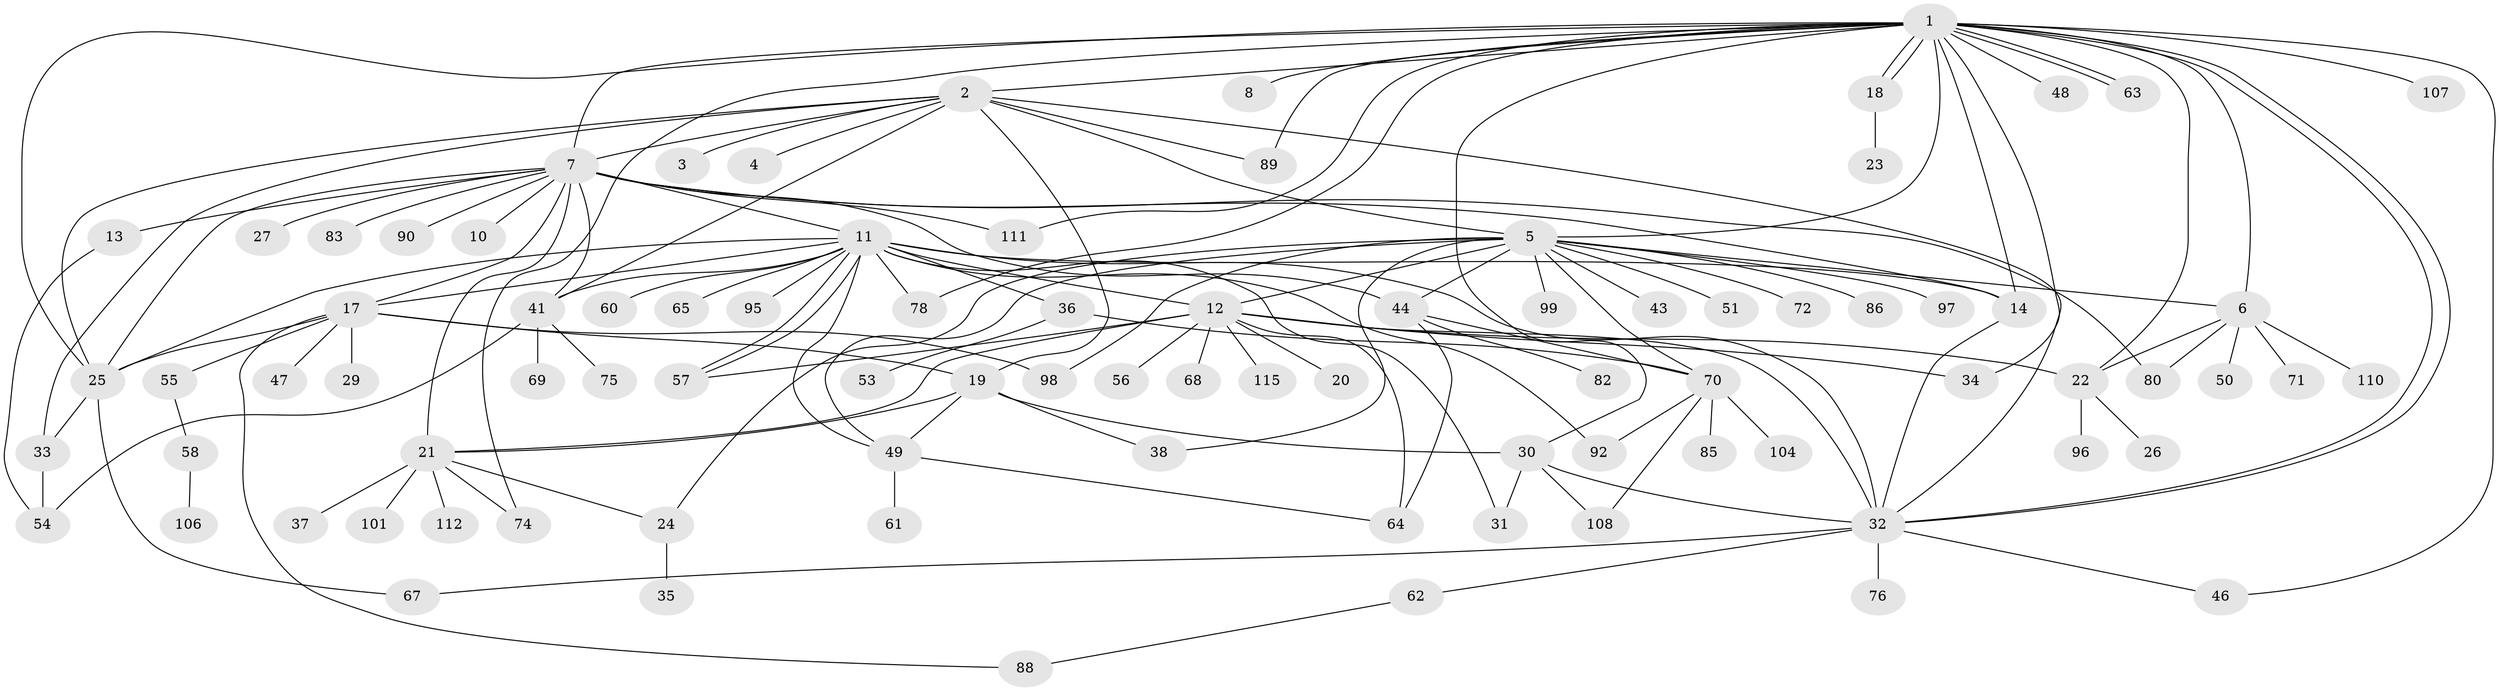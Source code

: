 // Generated by graph-tools (version 1.1) at 2025/23/03/03/25 07:23:48]
// undirected, 88 vertices, 141 edges
graph export_dot {
graph [start="1"]
  node [color=gray90,style=filled];
  1 [super="+45"];
  2 [super="+77"];
  3;
  4;
  5 [super="+87"];
  6 [super="+100"];
  7 [super="+9"];
  8;
  10;
  11 [super="+15"];
  12 [super="+42"];
  13;
  14 [super="+16"];
  17 [super="+39"];
  18;
  19 [super="+73"];
  20;
  21 [super="+40"];
  22 [super="+103"];
  23;
  24 [super="+93"];
  25 [super="+28"];
  26;
  27;
  29;
  30 [super="+109"];
  31;
  32 [super="+84"];
  33 [super="+79"];
  34;
  35;
  36 [super="+66"];
  37;
  38;
  41 [super="+52"];
  43;
  44 [super="+59"];
  46;
  47;
  48 [super="+81"];
  49;
  50;
  51;
  53;
  54 [super="+114"];
  55;
  56;
  57;
  58 [super="+113"];
  60;
  61;
  62;
  63;
  64;
  65;
  67 [super="+102"];
  68;
  69;
  70 [super="+94"];
  71;
  72;
  74 [super="+91"];
  75;
  76;
  78;
  80;
  82;
  83;
  85;
  86;
  88;
  89 [super="+105"];
  90;
  92;
  95;
  96;
  97;
  98;
  99;
  101;
  104;
  106;
  107;
  108;
  110 [super="+116"];
  111;
  112;
  115;
  1 -- 2;
  1 -- 5;
  1 -- 7 [weight=3];
  1 -- 8;
  1 -- 14 [weight=2];
  1 -- 18;
  1 -- 18;
  1 -- 22 [weight=2];
  1 -- 25;
  1 -- 30;
  1 -- 32;
  1 -- 32;
  1 -- 34;
  1 -- 46;
  1 -- 48;
  1 -- 63;
  1 -- 63;
  1 -- 78;
  1 -- 111;
  1 -- 6;
  1 -- 74;
  1 -- 107;
  1 -- 89;
  2 -- 3;
  2 -- 4;
  2 -- 5 [weight=2];
  2 -- 7;
  2 -- 19;
  2 -- 25;
  2 -- 33;
  2 -- 89;
  2 -- 41;
  2 -- 32;
  5 -- 6;
  5 -- 12 [weight=2];
  5 -- 24;
  5 -- 38;
  5 -- 43;
  5 -- 44;
  5 -- 49;
  5 -- 51;
  5 -- 72;
  5 -- 86;
  5 -- 97;
  5 -- 98;
  5 -- 99;
  5 -- 70;
  6 -- 50;
  6 -- 71;
  6 -- 80;
  6 -- 22;
  6 -- 110;
  7 -- 10;
  7 -- 14;
  7 -- 17;
  7 -- 27;
  7 -- 41;
  7 -- 44;
  7 -- 80;
  7 -- 83;
  7 -- 90;
  7 -- 111;
  7 -- 21;
  7 -- 11;
  7 -- 13;
  7 -- 25;
  11 -- 14;
  11 -- 17;
  11 -- 25;
  11 -- 31;
  11 -- 32;
  11 -- 36;
  11 -- 49;
  11 -- 57;
  11 -- 57;
  11 -- 60;
  11 -- 78;
  11 -- 92;
  11 -- 41;
  11 -- 65;
  11 -- 12;
  11 -- 95;
  12 -- 20;
  12 -- 21;
  12 -- 22;
  12 -- 32 [weight=2];
  12 -- 34;
  12 -- 57;
  12 -- 68;
  12 -- 115;
  12 -- 56;
  12 -- 64;
  13 -- 54;
  14 -- 32;
  17 -- 19;
  17 -- 25;
  17 -- 29;
  17 -- 47;
  17 -- 55;
  17 -- 98;
  17 -- 88;
  18 -- 23;
  19 -- 30;
  19 -- 49;
  19 -- 21;
  19 -- 38;
  21 -- 24;
  21 -- 37;
  21 -- 101;
  21 -- 112;
  21 -- 74;
  22 -- 26;
  22 -- 96;
  24 -- 35;
  25 -- 33;
  25 -- 67;
  30 -- 32;
  30 -- 108;
  30 -- 31;
  32 -- 46;
  32 -- 62;
  32 -- 67;
  32 -- 76;
  33 -- 54;
  36 -- 53;
  36 -- 70;
  41 -- 75;
  41 -- 69;
  41 -- 54;
  44 -- 64;
  44 -- 70;
  44 -- 82;
  49 -- 61;
  49 -- 64;
  55 -- 58;
  58 -- 106;
  62 -- 88;
  70 -- 85;
  70 -- 108;
  70 -- 104;
  70 -- 92;
}
